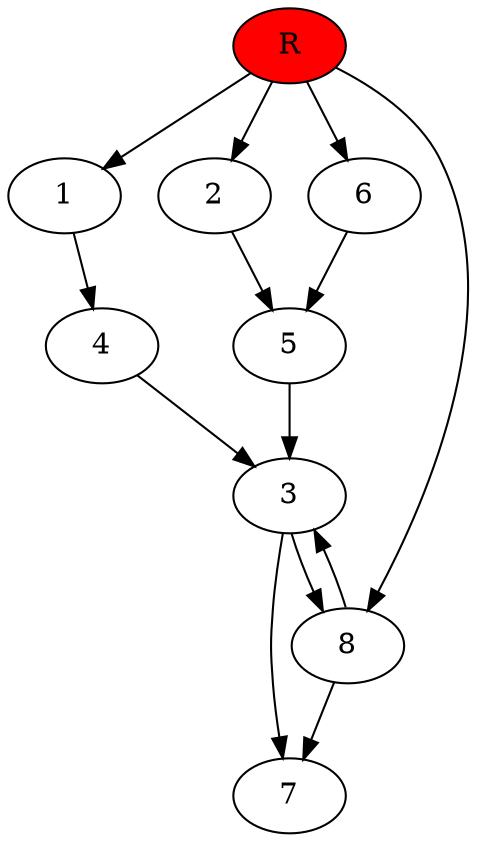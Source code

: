 digraph prb4715 {
	1
	2
	3
	4
	5
	6
	7
	8
	R [fillcolor="#ff0000" style=filled]
	1 -> 4
	2 -> 5
	3 -> 7
	3 -> 8
	4 -> 3
	5 -> 3
	6 -> 5
	8 -> 3
	8 -> 7
	R -> 1
	R -> 2
	R -> 6
	R -> 8
}
